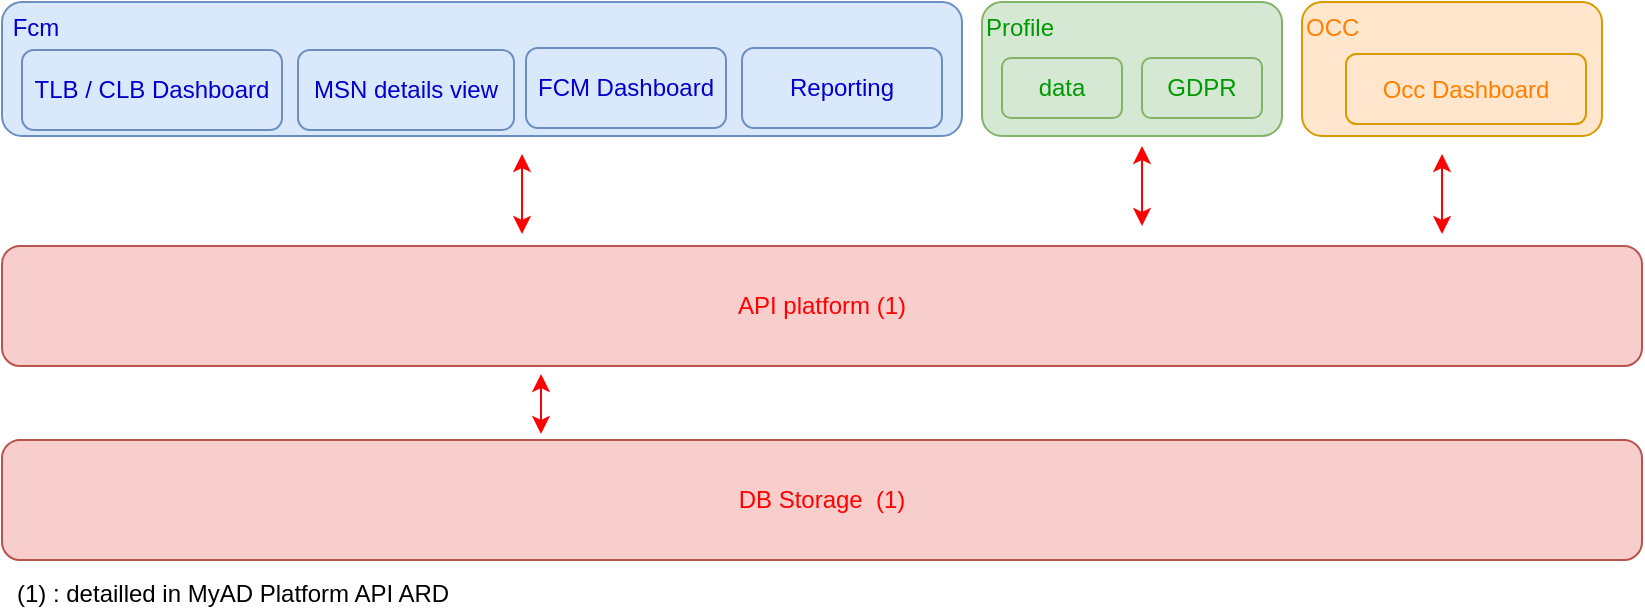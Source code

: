 <mxfile version="12.6.4" type="github">
  <diagram id="SjLeIIDS42xYTo4wjzNZ" name="Page-1">
    <mxGraphModel dx="1402" dy="737" grid="1" gridSize="10" guides="1" tooltips="1" connect="1" arrows="1" fold="1" page="1" pageScale="1" pageWidth="850" pageHeight="1100" math="0" shadow="0">
      <root>
        <mxCell id="0"/>
        <mxCell id="Ka8gP7VvI0fFcUKiOHhF-43" value="app view" style="locked=1;" parent="0" visible="0"/>
        <mxCell id="Ka8gP7VvI0fFcUKiOHhF-44" value="&lt;div style=&quot;text-align: justify&quot;&gt;&lt;span style=&quot;color: rgb(102 , 0 , 204)&quot;&gt;&amp;nbsp; &amp;nbsp; Business Layer&lt;/span&gt;&lt;/div&gt;&lt;div style=&quot;text-align: justify&quot;&gt;&lt;span style=&quot;color: rgb(102 , 0 , 204)&quot;&gt;&lt;br&gt;&lt;/span&gt;&lt;/div&gt;&lt;div style=&quot;text-align: justify&quot;&gt;&lt;span style=&quot;color: rgb(102 , 0 , 204)&quot;&gt;&lt;br&gt;&lt;/span&gt;&lt;/div&gt;&lt;div style=&quot;text-align: justify&quot;&gt;&lt;span style=&quot;color: rgb(102 , 0 , 204)&quot;&gt;&lt;br&gt;&lt;/span&gt;&lt;/div&gt;&lt;div style=&quot;text-align: justify&quot;&gt;&lt;span style=&quot;color: rgb(102 , 0 , 204)&quot;&gt;&lt;br&gt;&lt;/span&gt;&lt;/div&gt;&lt;div style=&quot;text-align: justify&quot;&gt;&lt;span style=&quot;color: rgb(102 , 0 , 204)&quot;&gt;&lt;br&gt;&lt;/span&gt;&lt;/div&gt;&lt;div style=&quot;text-align: justify&quot;&gt;&lt;span style=&quot;color: rgb(102 , 0 , 204)&quot;&gt;&lt;br&gt;&lt;/span&gt;&lt;/div&gt;&lt;div style=&quot;text-align: justify&quot;&gt;&lt;span style=&quot;color: rgb(102 , 0 , 204)&quot;&gt;&lt;br&gt;&lt;/span&gt;&lt;/div&gt;&lt;div style=&quot;text-align: justify&quot;&gt;&lt;span style=&quot;color: rgb(102 , 0 , 204)&quot;&gt;&lt;br&gt;&lt;/span&gt;&lt;/div&gt;&lt;div style=&quot;text-align: justify&quot;&gt;&lt;span style=&quot;color: rgb(102 , 0 , 204)&quot;&gt;&lt;br&gt;&lt;/span&gt;&lt;/div&gt;&lt;div style=&quot;text-align: justify&quot;&gt;&lt;br&gt;&lt;/div&gt;&lt;div style=&quot;text-align: justify&quot;&gt;&lt;span style=&quot;color: rgb(102 , 0 , 204)&quot;&gt;&lt;br&gt;&lt;/span&gt;&lt;/div&gt;" style="rounded=1;whiteSpace=wrap;html=1;fillColor=#e1d5e7;strokeColor=#9673a6;align=left;" parent="Ka8gP7VvI0fFcUKiOHhF-43" vertex="1">
          <mxGeometry x="144" y="300.25" width="580" height="189.75" as="geometry"/>
        </mxCell>
        <mxCell id="Ka8gP7VvI0fFcUKiOHhF-45" value="&lt;span style=&quot;white-space: normal&quot;&gt;UI components (using horizon components)&lt;/span&gt;" style="rounded=1;whiteSpace=wrap;html=1;fillColor=#f8cecc;strokeColor=#b85450;fontColor=#CC0000;" parent="Ka8gP7VvI0fFcUKiOHhF-43" vertex="1">
          <mxGeometry x="186.308" y="431.525" width="481.846" height="50.325" as="geometry"/>
        </mxCell>
        <mxCell id="Ka8gP7VvI0fFcUKiOHhF-46" value="controller / state management layer" style="rounded=1;whiteSpace=wrap;html=1;fillColor=#fff2cc;strokeColor=#d6b656;fontColor=#CC6600;" parent="Ka8gP7VvI0fFcUKiOHhF-43" vertex="1">
          <mxGeometry x="186.308" y="343.15" width="481.846" height="41.25" as="geometry"/>
        </mxCell>
        <mxCell id="Ka8gP7VvI0fFcUKiOHhF-50" value="Application bootstrap and routing layer" style="rounded=1;whiteSpace=wrap;html=1;fillColor=#ffe6cc;strokeColor=#d79b00;fontColor=#FF8000;" parent="Ka8gP7VvI0fFcUKiOHhF-43" vertex="1">
          <mxGeometry x="143" y="168" width="580" height="74.25" as="geometry"/>
        </mxCell>
        <mxCell id="Ka8gP7VvI0fFcUKiOHhF-55" value="" style="group" parent="Ka8gP7VvI0fFcUKiOHhF-43" vertex="1" connectable="0">
          <mxGeometry x="411.615" y="246.5" width="66.031" height="49.5" as="geometry"/>
        </mxCell>
        <mxCell id="Ka8gP7VvI0fFcUKiOHhF-53" value="" style="shape=flexArrow;endArrow=classic;html=1;strokeColor=#d79b00;fontColor=#FF8000;fillColor=#ffe6cc;" parent="Ka8gP7VvI0fFcUKiOHhF-55" edge="1">
          <mxGeometry width="50" height="50" relative="1" as="geometry">
            <mxPoint as="sourcePoint"/>
            <mxPoint y="49.5" as="targetPoint"/>
          </mxGeometry>
        </mxCell>
        <mxCell id="Ka8gP7VvI0fFcUKiOHhF-54" value="delegate" style="text;html=1;align=center;verticalAlign=middle;resizable=0;points=[];autosize=1;fontColor=#FF8000;" parent="Ka8gP7VvI0fFcUKiOHhF-55" vertex="1">
          <mxGeometry x="12.492" y="8.25" width="60" height="20" as="geometry"/>
        </mxCell>
        <mxCell id="Ka8gP7VvI0fFcUKiOHhF-57" value="Redux&lt;br&gt;Store" style="rounded=1;whiteSpace=wrap;html=1;fillColor=#d5e8d4;strokeColor=#82b366;direction=south;fontColor=#006600;" parent="Ka8gP7VvI0fFcUKiOHhF-43" vertex="1">
          <mxGeometry x="10" y="160" width="74.25" height="320" as="geometry"/>
        </mxCell>
        <mxCell id="Ka8gP7VvI0fFcUKiOHhF-58" value="" style="shape=flexArrow;endArrow=classic;startArrow=classic;html=1;strokeColor=#82b366;fontColor=#006600;fillColor=#d5e8d4;" parent="Ka8gP7VvI0fFcUKiOHhF-43" edge="1">
          <mxGeometry width="50" height="50" relative="1" as="geometry">
            <mxPoint x="85.25" y="204" as="sourcePoint"/>
            <mxPoint x="141" y="204" as="targetPoint"/>
          </mxGeometry>
        </mxCell>
        <mxCell id="Ka8gP7VvI0fFcUKiOHhF-59" value="" style="shape=flexArrow;endArrow=classic;startArrow=classic;html=1;strokeColor=#82b366;fontColor=#006600;fillColor=#d5e8d4;" parent="Ka8gP7VvI0fFcUKiOHhF-43" edge="1">
          <mxGeometry width="50" height="50" relative="1" as="geometry">
            <mxPoint x="85.25" y="384.4" as="sourcePoint"/>
            <mxPoint x="141" y="384.4" as="targetPoint"/>
          </mxGeometry>
        </mxCell>
        <mxCell id="Ka8gP7VvI0fFcUKiOHhF-60" value="store &lt;br&gt;and retieve&amp;nbsp;&lt;br&gt;data" style="text;html=1;align=center;verticalAlign=middle;resizable=0;points=[];autosize=1;fontColor=#006600;" parent="Ka8gP7VvI0fFcUKiOHhF-43" vertex="1">
          <mxGeometry x="81" y="260" width="80" height="50" as="geometry"/>
        </mxCell>
        <mxCell id="Ka8gP7VvI0fFcUKiOHhF-61" value="MyAD&lt;br&gt;Platform API&lt;br&gt;(1)" style="rounded=1;whiteSpace=wrap;html=1;direction=south;fillColor=#dae8fc;strokeColor=#6c8ebf;fontColor=#0000CC;dashed=1;" parent="Ka8gP7VvI0fFcUKiOHhF-43" vertex="1">
          <mxGeometry x="780" y="302.02" width="60" height="186.22" as="geometry"/>
        </mxCell>
        <mxCell id="Ka8gP7VvI0fFcUKiOHhF-62" value="" style="shape=flexArrow;endArrow=classic;startArrow=classic;html=1;strokeColor=#6c8ebf;fontColor=#006600;fillColor=#dae8fc;exitX=1;exitY=0.5;exitDx=0;exitDy=0;" parent="Ka8gP7VvI0fFcUKiOHhF-43" source="Ka8gP7VvI0fFcUKiOHhF-46" edge="1">
          <mxGeometry width="50" height="50" relative="1" as="geometry">
            <mxPoint x="723" y="363.28" as="sourcePoint"/>
            <mxPoint x="778.75" y="363.28" as="targetPoint"/>
          </mxGeometry>
        </mxCell>
        <mxCell id="Ka8gP7VvI0fFcUKiOHhF-63" value="api calls" style="text;html=1;align=center;verticalAlign=middle;resizable=0;points=[];autosize=1;fontColor=#0000CC;" parent="Ka8gP7VvI0fFcUKiOHhF-43" vertex="1">
          <mxGeometry x="720" y="323.15" width="60" height="20" as="geometry"/>
        </mxCell>
        <mxCell id="Ka8gP7VvI0fFcUKiOHhF-66" value="(1) : The MyAD platform API is covered in another ARD" style="text;align=right;verticalAlign=middle;resizable=0;points=[];autosize=1;fontColor=#0000CC;labelBorderColor=none;textDirection=ltr;labelPosition=left;verticalLabelPosition=middle;" parent="Ka8gP7VvI0fFcUKiOHhF-43" vertex="1">
          <mxGeometry x="452" y="510" width="328" height="20" as="geometry"/>
        </mxCell>
        <mxCell id="Ka8gP7VvI0fFcUKiOHhF-67" value="" style="shape=flexArrow;endArrow=classic;html=1;strokeColor=#6600CC;fontColor=#0000CC;" parent="Ka8gP7VvI0fFcUKiOHhF-43" edge="1">
          <mxGeometry width="50" height="50" relative="1" as="geometry">
            <mxPoint x="280" y="388" as="sourcePoint"/>
            <mxPoint x="280" y="428" as="targetPoint"/>
          </mxGeometry>
        </mxCell>
        <mxCell id="Ka8gP7VvI0fFcUKiOHhF-68" value="" style="shape=flexArrow;endArrow=classic;html=1;strokeColor=#6600CC;fontColor=#0000CC;" parent="Ka8gP7VvI0fFcUKiOHhF-43" edge="1">
          <mxGeometry width="50" height="50" relative="1" as="geometry">
            <mxPoint x="510" y="428.53" as="sourcePoint"/>
            <mxPoint x="510" y="388.53" as="targetPoint"/>
          </mxGeometry>
        </mxCell>
        <mxCell id="Ka8gP7VvI0fFcUKiOHhF-69" value="re-render on&lt;br&gt;&amp;nbsp;state changes" style="text;html=1;align=center;verticalAlign=middle;resizable=0;points=[];autosize=1;fontColor=#0000CC;" parent="Ka8gP7VvI0fFcUKiOHhF-43" vertex="1">
          <mxGeometry x="179" y="393.53" width="90" height="30" as="geometry"/>
        </mxCell>
        <mxCell id="Ka8gP7VvI0fFcUKiOHhF-71" value="notify on &lt;br&gt;UI events" style="text;html=1;align=center;verticalAlign=middle;resizable=0;points=[];autosize=1;fontColor=#0000CC;" parent="Ka8gP7VvI0fFcUKiOHhF-43" vertex="1">
          <mxGeometry x="530" y="393.53" width="70" height="30" as="geometry"/>
        </mxCell>
        <mxCell id="bXQwL9Fw8VNqXE39m1aw-1" value="Auth system :&amp;nbsp;&lt;br&gt;Onelogin via cognito" style="rounded=1;whiteSpace=wrap;html=1;fillColor=#f8cecc;strokeColor=#b85450;fontColor=#CC0000;" parent="Ka8gP7VvI0fFcUKiOHhF-43" vertex="1">
          <mxGeometry x="759" y="28" width="90" height="90" as="geometry"/>
        </mxCell>
        <mxCell id="bXQwL9Fw8VNqXE39m1aw-2" value="" style="shape=flexArrow;endArrow=classic;startArrow=classic;html=1;fontColor=#CC0000;fillColor=#f8cecc;strokeColor=#b85450;" parent="Ka8gP7VvI0fFcUKiOHhF-43" edge="1">
          <mxGeometry width="50" height="50" relative="1" as="geometry">
            <mxPoint x="721" y="163" as="sourcePoint"/>
            <mxPoint x="761" y="123" as="targetPoint"/>
          </mxGeometry>
        </mxCell>
        <mxCell id="1" value="infra view" style="locked=1;" parent="0" visible="0"/>
        <mxCell id="Ka8gP7VvI0fFcUKiOHhF-109" value="VPC" style="points=[[0,0],[0.25,0],[0.5,0],[0.75,0],[1,0],[1,0.25],[1,0.5],[1,0.75],[1,1],[0.75,1],[0.5,1],[0.25,1],[0,1],[0,0.75],[0,0.5],[0,0.25]];outlineConnect=0;gradientColor=none;html=1;whiteSpace=wrap;fontSize=12;fontStyle=0;shape=mxgraph.aws4.group;grIcon=mxgraph.aws4.group_vpc;strokeColor=#248814;fillColor=none;verticalAlign=top;align=left;spacingLeft=30;fontColor=#AAB7B8;dashed=0;" parent="1" vertex="1">
          <mxGeometry x="325" y="146.73" width="475" height="223.27" as="geometry"/>
        </mxCell>
        <mxCell id="Ka8gP7VvI0fFcUKiOHhF-107" value="AWS Cloud" style="points=[[0,0],[0.25,0],[0.5,0],[0.75,0],[1,0],[1,0.25],[1,0.5],[1,0.75],[1,1],[0.75,1],[0.5,1],[0.25,1],[0,1],[0,0.75],[0,0.5],[0,0.25]];outlineConnect=0;gradientColor=none;html=1;whiteSpace=wrap;fontSize=12;fontStyle=0;shape=mxgraph.aws4.group;grIcon=mxgraph.aws4.group_aws_cloud_alt;strokeColor=#232F3E;fillColor=none;verticalAlign=top;align=left;spacingLeft=30;fontColor=#232F3E;dashed=0;" parent="1" vertex="1">
          <mxGeometry x="280" y="10" width="540" height="480" as="geometry"/>
        </mxCell>
        <mxCell id="Ka8gP7VvI0fFcUKiOHhF-108" value="EU West 1" style="points=[[0,0],[0.25,0],[0.5,0],[0.75,0],[1,0],[1,0.25],[1,0.5],[1,0.75],[1,1],[0.75,1],[0.5,1],[0.25,1],[0,1],[0,0.75],[0,0.5],[0,0.25]];outlineConnect=0;gradientColor=none;html=1;whiteSpace=wrap;fontSize=12;fontStyle=0;shape=mxgraph.aws4.group;grIcon=mxgraph.aws4.group_region;strokeColor=#147EBA;fillColor=none;verticalAlign=top;align=left;spacingLeft=30;fontColor=#147EBA;dashed=0;" parent="1" vertex="1">
          <mxGeometry x="300" y="40" width="510" height="430" as="geometry"/>
        </mxCell>
        <mxCell id="Ka8gP7VvI0fFcUKiOHhF-110" value="" style="whiteSpace=wrap;html=1;aspect=fixed;fontColor=#000000;align=center;" parent="1" vertex="1">
          <mxGeometry x="8" y="30" width="250" height="250" as="geometry"/>
        </mxCell>
        <mxCell id="gB_tlkMbJe6bkOpFI1ri-7" value="" style="outlineConnect=0;fontColor=#232F3E;gradientColor=none;fillColor=#5A30B5;strokeColor=none;dashed=0;verticalLabelPosition=bottom;verticalAlign=top;align=center;html=1;fontSize=12;fontStyle=0;aspect=fixed;pointerEvents=1;shape=mxgraph.aws4.application_load_balancer;" parent="1" vertex="1">
          <mxGeometry x="336" y="184.13" width="58" height="58" as="geometry"/>
        </mxCell>
        <mxCell id="gB_tlkMbJe6bkOpFI1ri-8" value="" style="outlineConnect=0;fillColor=#3399FF;strokeColor=#6c8ebf;dashed=0;verticalLabelPosition=bottom;verticalAlign=top;align=center;html=1;fontSize=12;fontStyle=0;aspect=fixed;pointerEvents=1;shape=mxgraph.aws4.hosted_zone;" parent="1" vertex="1">
          <mxGeometry x="311" y="67" width="58" height="57.26" as="geometry"/>
        </mxCell>
        <mxCell id="gB_tlkMbJe6bkOpFI1ri-15" value="" style="edgeStyle=orthogonalEdgeStyle;rounded=0;orthogonalLoop=1;jettySize=auto;html=1;" parent="1" source="gB_tlkMbJe6bkOpFI1ri-7" target="gB_tlkMbJe6bkOpFI1ri-9" edge="1">
          <mxGeometry relative="1" as="geometry">
            <mxPoint x="410" y="212.63" as="sourcePoint"/>
          </mxGeometry>
        </mxCell>
        <mxCell id="gB_tlkMbJe6bkOpFI1ri-18" style="edgeStyle=orthogonalEdgeStyle;rounded=0;orthogonalLoop=1;jettySize=auto;html=1;entryX=0;entryY=0.504;entryDx=0;entryDy=0;entryPerimeter=0;startArrow=classic;startFill=1;" parent="1" source="gB_tlkMbJe6bkOpFI1ri-9" target="gB_tlkMbJe6bkOpFI1ri-6" edge="1">
          <mxGeometry relative="1" as="geometry"/>
        </mxCell>
        <mxCell id="gB_tlkMbJe6bkOpFI1ri-9" value="" style="outlineConnect=0;fontColor=#232F3E;gradientColor=none;fillColor=#D05C17;strokeColor=none;dashed=0;verticalLabelPosition=bottom;verticalAlign=top;align=center;html=1;fontSize=12;fontStyle=0;aspect=fixed;pointerEvents=1;shape=mxgraph.aws4.lambda_function;" parent="1" vertex="1">
          <mxGeometry x="440" y="183.13" width="59" height="59" as="geometry"/>
        </mxCell>
        <mxCell id="gB_tlkMbJe6bkOpFI1ri-11" value="" style="group" parent="1" vertex="1" connectable="0">
          <mxGeometry x="561" y="182.13" width="92" height="59" as="geometry"/>
        </mxCell>
        <mxCell id="gB_tlkMbJe6bkOpFI1ri-6" value="" style="outlineConnect=0;fontColor=#232F3E;gradientColor=none;fillColor=#5A30B5;strokeColor=none;dashed=0;verticalLabelPosition=bottom;verticalAlign=top;align=center;html=1;fontSize=12;fontStyle=0;aspect=fixed;pointerEvents=1;shape=mxgraph.aws4.endpoints;" parent="gB_tlkMbJe6bkOpFI1ri-11" vertex="1">
          <mxGeometry y="16.985" width="26.818" height="26.818" as="geometry"/>
        </mxCell>
        <mxCell id="gB_tlkMbJe6bkOpFI1ri-10" value="" style="outlineConnect=0;fontColor=#232F3E;gradientColor=none;fillColor=#5A30B5;strokeColor=none;dashed=0;verticalLabelPosition=bottom;verticalAlign=top;align=center;html=1;fontSize=12;fontStyle=0;aspect=fixed;pointerEvents=1;shape=mxgraph.aws4.endpoint;" parent="gB_tlkMbJe6bkOpFI1ri-11" vertex="1">
          <mxGeometry x="30.041" width="59" height="59" as="geometry"/>
        </mxCell>
        <mxCell id="gB_tlkMbJe6bkOpFI1ri-12" value="" style="outlineConnect=0;fontColor=#232F3E;gradientColor=none;fillColor=#277116;strokeColor=none;dashed=0;verticalLabelPosition=bottom;verticalAlign=top;align=center;html=1;fontSize=12;fontStyle=0;aspect=fixed;pointerEvents=1;shape=mxgraph.aws4.bucket_with_objects;" parent="1" vertex="1">
          <mxGeometry x="721" y="183.13" width="55" height="57.2" as="geometry"/>
        </mxCell>
        <mxCell id="gB_tlkMbJe6bkOpFI1ri-19" value="" style="edgeStyle=orthogonalEdgeStyle;rounded=0;orthogonalLoop=1;jettySize=auto;html=1;startArrow=classic;startFill=1;" parent="1" source="gB_tlkMbJe6bkOpFI1ri-10" target="gB_tlkMbJe6bkOpFI1ri-12" edge="1">
          <mxGeometry relative="1" as="geometry"/>
        </mxCell>
        <mxCell id="gB_tlkMbJe6bkOpFI1ri-20" value="Route 53 &lt;br&gt;hosted zone" style="text;html=1;align=center;verticalAlign=middle;resizable=0;points=[];autosize=1;fontColor=#3399FF;" parent="1" vertex="1">
          <mxGeometry x="369" y="80" width="80" height="30" as="geometry"/>
        </mxCell>
        <mxCell id="gB_tlkMbJe6bkOpFI1ri-21" value="ALB" style="text;html=1;align=center;verticalAlign=middle;resizable=0;points=[];autosize=1;" parent="1" vertex="1">
          <mxGeometry x="343" y="242.63" width="40" height="20" as="geometry"/>
        </mxCell>
        <mxCell id="gB_tlkMbJe6bkOpFI1ri-22" value="Lambda &lt;br&gt;as proxy" style="text;html=1;align=center;verticalAlign=middle;resizable=0;points=[];autosize=1;" parent="1" vertex="1">
          <mxGeometry x="441" y="244.63" width="60" height="30" as="geometry"/>
        </mxCell>
        <mxCell id="gB_tlkMbJe6bkOpFI1ri-23" value="API gateway&lt;br&gt;with vpc endpoint&amp;nbsp;" style="text;html=1;align=center;verticalAlign=middle;resizable=0;points=[];autosize=1;" parent="1" vertex="1">
          <mxGeometry x="570" y="243.63" width="110" height="30" as="geometry"/>
        </mxCell>
        <mxCell id="gB_tlkMbJe6bkOpFI1ri-24" value="S3 &lt;br&gt;bucket" style="text;html=1;align=center;verticalAlign=middle;resizable=0;points=[];autosize=1;" parent="1" vertex="1">
          <mxGeometry x="724.5" y="242.63" width="50" height="30" as="geometry"/>
        </mxCell>
        <mxCell id="Ka8gP7VvI0fFcUKiOHhF-102" value="https" style="text;html=1;align=center;verticalAlign=middle;resizable=0;points=[];autosize=1;fontColor=#000000;" parent="1" vertex="1">
          <mxGeometry x="506" y="210.63" width="40" height="20" as="geometry"/>
        </mxCell>
        <mxCell id="Ka8gP7VvI0fFcUKiOHhF-103" value="https" style="text;html=1;align=center;verticalAlign=middle;resizable=0;points=[];autosize=1;fontColor=#000000;" parent="1" vertex="1">
          <mxGeometry x="660" y="211.63" width="40" height="20" as="geometry"/>
        </mxCell>
        <mxCell id="Ka8gP7VvI0fFcUKiOHhF-112" style="edgeStyle=orthogonalEdgeStyle;rounded=0;orthogonalLoop=1;jettySize=auto;html=1;strokeColor=#3399FF;fontColor=#000000;" parent="1" source="Ka8gP7VvI0fFcUKiOHhF-104" target="gB_tlkMbJe6bkOpFI1ri-8" edge="1">
          <mxGeometry relative="1" as="geometry"/>
        </mxCell>
        <mxCell id="Ka8gP7VvI0fFcUKiOHhF-104" value="" style="verticalLabelPosition=bottom;html=1;fillColor=#28A8E0;verticalAlign=top;points=[[0.145,0.145,0],[0.856,0.145,0],[0.855,0.855,0],[0.145,0.855,0],[0.5,0,0], [1,0.5,0], [0.5,1,0],[0,0.5,0]];pointerEvents=1;align=center;shape=mxgraph.cisco_safe.capability.dns;fontColor=#000000;" parent="1" vertex="1">
          <mxGeometry x="120" y="70.63" width="50" height="50" as="geometry"/>
        </mxCell>
        <mxCell id="Ka8gP7VvI0fFcUKiOHhF-111" value="target" style="text;html=1;align=center;verticalAlign=middle;resizable=0;points=[];autosize=1;fontColor=#000000;" parent="1" vertex="1">
          <mxGeometry x="390" y="211.63" width="50" height="20" as="geometry"/>
        </mxCell>
        <mxCell id="Ka8gP7VvI0fFcUKiOHhF-113" value="dns resolution" style="text;html=1;align=center;verticalAlign=middle;resizable=0;points=[];autosize=1;fontColor=#3399FF;" parent="1" vertex="1">
          <mxGeometry x="170" y="70.63" width="90" height="20" as="geometry"/>
        </mxCell>
        <mxCell id="Ka8gP7VvI0fFcUKiOHhF-117" value="" style="pointerEvents=1;shadow=0;dashed=0;html=1;strokeColor=none;fillColor=#434445;aspect=fixed;labelPosition=center;verticalLabelPosition=bottom;verticalAlign=top;align=center;outlineConnect=0;shape=mxgraph.vvd.web_browser;fontColor=#3399FF;" parent="1" vertex="1">
          <mxGeometry x="106" y="177.13" width="92.77" height="65.87" as="geometry"/>
        </mxCell>
        <mxCell id="Ka8gP7VvI0fFcUKiOHhF-118" style="edgeStyle=orthogonalEdgeStyle;rounded=0;orthogonalLoop=1;jettySize=auto;html=1;strokeColor=#3399FF;fontColor=#000000;entryX=0.64;entryY=0.987;entryDx=0;entryDy=0;entryPerimeter=0;" parent="1" source="Ka8gP7VvI0fFcUKiOHhF-117" target="Ka8gP7VvI0fFcUKiOHhF-104" edge="1">
          <mxGeometry relative="1" as="geometry">
            <mxPoint x="180" y="106" as="sourcePoint"/>
            <mxPoint x="321.086" y="106" as="targetPoint"/>
          </mxGeometry>
        </mxCell>
        <mxCell id="Ka8gP7VvI0fFcUKiOHhF-119" value="dns resolution" style="text;html=1;align=center;verticalAlign=middle;resizable=0;points=[];autosize=1;fontColor=#3399FF;" parent="1" vertex="1">
          <mxGeometry x="60" y="145" width="90" height="20" as="geometry"/>
        </mxCell>
        <mxCell id="Ka8gP7VvI0fFcUKiOHhF-120" value="" style="endArrow=classic;html=1;strokeColor=#000000;fontColor=#3399FF;entryX=0.032;entryY=0.283;entryDx=0;entryDy=0;entryPerimeter=0;startArrow=classic;startFill=1;" parent="1" source="Ka8gP7VvI0fFcUKiOHhF-117" target="Ka8gP7VvI0fFcUKiOHhF-109" edge="1">
          <mxGeometry width="50" height="50" relative="1" as="geometry">
            <mxPoint x="10" y="560" as="sourcePoint"/>
            <mxPoint x="60" y="510" as="targetPoint"/>
          </mxGeometry>
        </mxCell>
        <mxCell id="Ka8gP7VvI0fFcUKiOHhF-121" value="https" style="text;html=1;align=center;verticalAlign=middle;resizable=0;points=[];autosize=1;fontColor=#000000;" parent="1" vertex="1">
          <mxGeometry x="205" y="211.63" width="40" height="20" as="geometry"/>
        </mxCell>
        <mxCell id="Ka8gP7VvI0fFcUKiOHhF-122" value="Airbus LAN" style="text;html=1;align=center;verticalAlign=middle;resizable=0;points=[];autosize=1;fontColor=#000000;" parent="1" vertex="1">
          <mxGeometry x="8" y="30" width="80" height="20" as="geometry"/>
        </mxCell>
        <mxCell id="Ka8gP7VvI0fFcUKiOHhF-123" value="user browser" style="text;html=1;align=center;verticalAlign=middle;resizable=0;points=[];autosize=1;fontColor=#000000;" parent="1" vertex="1">
          <mxGeometry x="112.39" y="243" width="80" height="20" as="geometry"/>
        </mxCell>
        <mxCell id="gB_tlkMbJe6bkOpFI1ri-27" value="functional system diagram" style="" parent="0"/>
        <mxCell id="lj5Vsi1nTVtL1hlr0WQ2-26" value="API platform (1)" style="rounded=1;whiteSpace=wrap;html=1;fillColor=#f8cecc;strokeColor=#b85450;fontColor=#FF0000;" parent="gB_tlkMbJe6bkOpFI1ri-27" vertex="1">
          <mxGeometry x="10" y="236" width="820" height="60" as="geometry"/>
        </mxCell>
        <mxCell id="lj5Vsi1nTVtL1hlr0WQ2-27" value="DB Storage&amp;nbsp; (1)" style="rounded=1;whiteSpace=wrap;html=1;fillColor=#f8cecc;strokeColor=#b85450;fontColor=#FF0000;" parent="gB_tlkMbJe6bkOpFI1ri-27" vertex="1">
          <mxGeometry x="10" y="333" width="820" height="60" as="geometry"/>
        </mxCell>
        <mxCell id="lj5Vsi1nTVtL1hlr0WQ2-28" value="" style="endArrow=classic;startArrow=classic;html=1;fontColor=#FFFFFF;strokeColor=#FF0000;" parent="gB_tlkMbJe6bkOpFI1ri-27" edge="1">
          <mxGeometry width="50" height="50" relative="1" as="geometry">
            <mxPoint x="279.5" y="330" as="sourcePoint"/>
            <mxPoint x="279.5" y="300" as="targetPoint"/>
          </mxGeometry>
        </mxCell>
        <mxCell id="lj5Vsi1nTVtL1hlr0WQ2-35" value="&lt;font color=&quot;#000000&quot;&gt;(1) : detailled in MyAD Platform API ARD&lt;/font&gt;" style="text;html=1;align=center;verticalAlign=middle;resizable=0;points=[];autosize=1;fontColor=#FFFFFF;" parent="gB_tlkMbJe6bkOpFI1ri-27" vertex="1">
          <mxGeometry x="10" y="400" width="230" height="20" as="geometry"/>
        </mxCell>
        <mxCell id="Ka8gP7VvI0fFcUKiOHhF-72" value="" style="endArrow=classic;startArrow=classic;html=1;fontColor=#FFFFFF;strokeColor=#FF0000;" parent="gB_tlkMbJe6bkOpFI1ri-27" edge="1">
          <mxGeometry width="50" height="50" relative="1" as="geometry">
            <mxPoint x="270" y="230" as="sourcePoint"/>
            <mxPoint x="270" y="190" as="targetPoint"/>
          </mxGeometry>
        </mxCell>
        <mxCell id="Ka8gP7VvI0fFcUKiOHhF-75" value="" style="endArrow=classic;startArrow=classic;html=1;fontColor=#FFFFFF;strokeColor=#FF0000;" parent="gB_tlkMbJe6bkOpFI1ri-27" edge="1">
          <mxGeometry width="50" height="50" relative="1" as="geometry">
            <mxPoint x="730" y="230" as="sourcePoint"/>
            <mxPoint x="730" y="190" as="targetPoint"/>
          </mxGeometry>
        </mxCell>
        <mxCell id="Ka8gP7VvI0fFcUKiOHhF-79" value="" style="endArrow=classic;startArrow=classic;html=1;fontColor=#FFFFFF;strokeColor=#FF0000;" parent="gB_tlkMbJe6bkOpFI1ri-27" edge="1">
          <mxGeometry width="50" height="50" relative="1" as="geometry">
            <mxPoint x="580" y="226" as="sourcePoint"/>
            <mxPoint x="580" y="186" as="targetPoint"/>
          </mxGeometry>
        </mxCell>
        <mxCell id="Ka8gP7VvI0fFcUKiOHhF-83" value="" style="group" parent="gB_tlkMbJe6bkOpFI1ri-27" vertex="1" connectable="0">
          <mxGeometry x="660" y="114" width="150" height="67" as="geometry"/>
        </mxCell>
        <mxCell id="Ka8gP7VvI0fFcUKiOHhF-80" value="OCC&lt;br&gt;&lt;br&gt;&lt;br&gt;&lt;br&gt;" style="rounded=1;whiteSpace=wrap;html=1;align=left;fillColor=#ffe6cc;strokeColor=#d79b00;fontColor=#FF8000;" parent="Ka8gP7VvI0fFcUKiOHhF-83" vertex="1">
          <mxGeometry width="150" height="67" as="geometry"/>
        </mxCell>
        <mxCell id="Ka8gP7VvI0fFcUKiOHhF-76" value="Occ Dashboard" style="rounded=1;whiteSpace=wrap;html=1;align=center;fillColor=#ffe6cc;strokeColor=#d79b00;fontColor=#FF8000;" parent="Ka8gP7VvI0fFcUKiOHhF-83" vertex="1">
          <mxGeometry x="22" y="26" width="120" height="35" as="geometry"/>
        </mxCell>
        <mxCell id="Ka8gP7VvI0fFcUKiOHhF-84" value="" style="group" parent="gB_tlkMbJe6bkOpFI1ri-27" vertex="1" connectable="0">
          <mxGeometry x="500" y="114" width="150" height="67" as="geometry"/>
        </mxCell>
        <mxCell id="Ka8gP7VvI0fFcUKiOHhF-74" value="Profile&lt;br&gt;&lt;br&gt;&lt;br&gt;&lt;br&gt;" style="rounded=1;whiteSpace=wrap;html=1;align=left;fillColor=#d5e8d4;strokeColor=#82b366;fontColor=#009900;" parent="Ka8gP7VvI0fFcUKiOHhF-84" vertex="1">
          <mxGeometry width="150" height="67" as="geometry"/>
        </mxCell>
        <mxCell id="Ka8gP7VvI0fFcUKiOHhF-77" value="data" style="rounded=1;whiteSpace=wrap;html=1;align=center;fillColor=#d5e8d4;strokeColor=#82b366;fontColor=#009900;" parent="Ka8gP7VvI0fFcUKiOHhF-84" vertex="1">
          <mxGeometry x="10" y="28" width="60" height="30" as="geometry"/>
        </mxCell>
        <mxCell id="Ka8gP7VvI0fFcUKiOHhF-78" value="GDPR" style="rounded=1;whiteSpace=wrap;html=1;align=center;fillColor=#d5e8d4;strokeColor=#82b366;fontColor=#009900;" parent="Ka8gP7VvI0fFcUKiOHhF-84" vertex="1">
          <mxGeometry x="80" y="28" width="60" height="30" as="geometry"/>
        </mxCell>
        <mxCell id="Ka8gP7VvI0fFcUKiOHhF-85" value="" style="group" parent="gB_tlkMbJe6bkOpFI1ri-27" vertex="1" connectable="0">
          <mxGeometry x="10" y="114" width="480" height="67" as="geometry"/>
        </mxCell>
        <mxCell id="lj5Vsi1nTVtL1hlr0WQ2-30" value="&lt;font&gt;&amp;nbsp;Fcm&lt;br&gt;&lt;br&gt;&lt;br&gt;&lt;br&gt;&lt;/font&gt;" style="rounded=1;whiteSpace=wrap;html=1;fillColor=#dae8fc;strokeColor=#6c8ebf;align=left;fontColor=#0000CC;" parent="Ka8gP7VvI0fFcUKiOHhF-85" vertex="1">
          <mxGeometry width="480" height="67" as="geometry"/>
        </mxCell>
        <mxCell id="lj5Vsi1nTVtL1hlr0WQ2-25" value="MSN details view" style="rounded=1;whiteSpace=wrap;html=1;fillColor=#dae8fc;strokeColor=#6c8ebf;fontColor=#0000CC;" parent="Ka8gP7VvI0fFcUKiOHhF-85" vertex="1">
          <mxGeometry x="148" y="24" width="108" height="40" as="geometry"/>
        </mxCell>
        <mxCell id="lj5Vsi1nTVtL1hlr0WQ2-31" value="TLB / CLB Dashboard" style="rounded=1;whiteSpace=wrap;html=1;fillColor=#dae8fc;strokeColor=#6c8ebf;fontColor=#0000CC;" parent="Ka8gP7VvI0fFcUKiOHhF-85" vertex="1">
          <mxGeometry x="10" y="24" width="130" height="40" as="geometry"/>
        </mxCell>
        <mxCell id="lj5Vsi1nTVtL1hlr0WQ2-32" value="FCM Dashboard" style="rounded=1;whiteSpace=wrap;html=1;fillColor=#dae8fc;strokeColor=#6c8ebf;fontColor=#0000CC;" parent="Ka8gP7VvI0fFcUKiOHhF-85" vertex="1">
          <mxGeometry x="262" y="23" width="100" height="40" as="geometry"/>
        </mxCell>
        <mxCell id="lj5Vsi1nTVtL1hlr0WQ2-37" value="Reporting" style="rounded=1;whiteSpace=wrap;html=1;fillColor=#dae8fc;strokeColor=#6c8ebf;fontColor=#0000CC;" parent="Ka8gP7VvI0fFcUKiOHhF-85" vertex="1">
          <mxGeometry x="370" y="23" width="100" height="40" as="geometry"/>
        </mxCell>
        <mxCell id="lj5Vsi1nTVtL1hlr0WQ2-1" value="contextual view" style="locked=1;" parent="0" visible="0"/>
        <mxCell id="lj5Vsi1nTVtL1hlr0WQ2-4" value="" style="outlineConnect=0;fontColor=#232F3E;gradientColor=#F54749;gradientDirection=north;fillColor=#C7131F;strokeColor=#ffffff;dashed=0;verticalLabelPosition=bottom;verticalAlign=top;align=center;html=1;fontSize=12;fontStyle=0;aspect=fixed;shape=mxgraph.aws4.resourceIcon;resIcon=mxgraph.aws4.api_gateway;" parent="lj5Vsi1nTVtL1hlr0WQ2-1" vertex="1">
          <mxGeometry x="260" y="188" width="134" height="134" as="geometry"/>
        </mxCell>
        <mxCell id="lj5Vsi1nTVtL1hlr0WQ2-5" value="MyAD platform&lt;br&gt;&amp;nbsp;API" style="text;html=1;align=center;verticalAlign=middle;resizable=0;points=[];autosize=1;fontColor=#FFFFFF;fontStyle=1" parent="lj5Vsi1nTVtL1hlr0WQ2-1" vertex="1">
          <mxGeometry x="277" y="189" width="100" height="30" as="geometry"/>
        </mxCell>
        <mxCell id="lj5Vsi1nTVtL1hlr0WQ2-7" value="" style="outlineConnect=0;fontColor=#232F3E;gradientColor=#4D72F3;gradientDirection=north;fillColor=#3334B9;strokeColor=#ffffff;dashed=0;verticalLabelPosition=bottom;verticalAlign=top;align=center;html=1;fontSize=12;fontStyle=0;aspect=fixed;shape=mxgraph.aws4.resourceIcon;resIcon=mxgraph.aws4.database;" parent="lj5Vsi1nTVtL1hlr0WQ2-1" vertex="1">
          <mxGeometry x="472" y="189.5" width="132.5" height="132.5" as="geometry"/>
        </mxCell>
        <mxCell id="lj5Vsi1nTVtL1hlr0WQ2-8" value="MyAD DB" style="text;html=1;align=center;verticalAlign=middle;resizable=0;points=[];autosize=1;fontColor=#FFFFFF;" parent="lj5Vsi1nTVtL1hlr0WQ2-1" vertex="1">
          <mxGeometry x="503.25" y="260" width="70" height="20" as="geometry"/>
        </mxCell>
        <mxCell id="lj5Vsi1nTVtL1hlr0WQ2-9" value="" style="endArrow=classic;startArrow=classic;html=1;fontColor=#FFFFFF;" parent="lj5Vsi1nTVtL1hlr0WQ2-1" edge="1">
          <mxGeometry width="50" height="50" relative="1" as="geometry">
            <mxPoint x="170" y="249.5" as="sourcePoint"/>
            <mxPoint x="250" y="249.5" as="targetPoint"/>
          </mxGeometry>
        </mxCell>
        <mxCell id="lj5Vsi1nTVtL1hlr0WQ2-10" value="" style="endArrow=classic;startArrow=classic;html=1;fontColor=#FFFFFF;" parent="lj5Vsi1nTVtL1hlr0WQ2-1" edge="1">
          <mxGeometry width="50" height="50" relative="1" as="geometry">
            <mxPoint x="399" y="249.5" as="sourcePoint"/>
            <mxPoint x="469" y="249.5" as="targetPoint"/>
            <Array as="points">
              <mxPoint x="469" y="249.5"/>
            </Array>
          </mxGeometry>
        </mxCell>
        <mxCell id="lj5Vsi1nTVtL1hlr0WQ2-15" value="&lt;font color=&quot;#000000&quot;&gt;MyAD DB contains &lt;br&gt;data from cVault / Jaguar&lt;br&gt;&lt;/font&gt;" style="text;html=1;align=center;verticalAlign=middle;resizable=0;points=[];autosize=1;fontColor=#FFFFFF;" parent="lj5Vsi1nTVtL1hlr0WQ2-1" vertex="1">
          <mxGeometry x="612" y="235" width="150" height="30" as="geometry"/>
        </mxCell>
        <mxCell id="lj5Vsi1nTVtL1hlr0WQ2-17" value="" style="group" parent="lj5Vsi1nTVtL1hlr0WQ2-1" vertex="1" connectable="0">
          <mxGeometry x="10" y="210" width="40" height="90" as="geometry"/>
        </mxCell>
        <mxCell id="lj5Vsi1nTVtL1hlr0WQ2-2" value="" style="verticalLabelPosition=bottom;html=1;fillColor=#2B2FAB;verticalAlign=top;align=center;pointerEvents=1;shape=mxgraph.cisco_safe.design.actor_2;strokeColor=#6c8ebf;" parent="lj5Vsi1nTVtL1hlr0WQ2-17" vertex="1">
          <mxGeometry x="5" width="30" height="70" as="geometry"/>
        </mxCell>
        <mxCell id="lj5Vsi1nTVtL1hlr0WQ2-16" value="&lt;font color=&quot;#000000&quot;&gt;FCM&lt;/font&gt;" style="text;html=1;align=center;verticalAlign=middle;resizable=0;points=[];autosize=1;fontColor=#FFFFFF;" parent="lj5Vsi1nTVtL1hlr0WQ2-17" vertex="1">
          <mxGeometry y="70" width="40" height="20" as="geometry"/>
        </mxCell>
        <mxCell id="lj5Vsi1nTVtL1hlr0WQ2-23" value="" style="group" parent="lj5Vsi1nTVtL1hlr0WQ2-1" vertex="1" connectable="0">
          <mxGeometry x="70" y="211.13" width="100" height="94.25" as="geometry"/>
        </mxCell>
        <mxCell id="lj5Vsi1nTVtL1hlr0WQ2-21" value="" style="group" parent="lj5Vsi1nTVtL1hlr0WQ2-23" vertex="1" connectable="0">
          <mxGeometry x="17.68" width="64.63" height="69.25" as="geometry"/>
        </mxCell>
        <mxCell id="lj5Vsi1nTVtL1hlr0WQ2-3" value="" style="shape=image;html=1;verticalAlign=top;verticalLabelPosition=bottom;labelBackgroundColor=#ffffff;imageAspect=0;aspect=fixed;image=https://cdn2.iconfinder.com/data/icons/line-hero-essentials/32/Essentials_screen_computer-128.png;fillColor=#2B2FAB;gradientColor=#ffffff;" parent="lj5Vsi1nTVtL1hlr0WQ2-21" vertex="1">
          <mxGeometry width="64.63" height="64.63" as="geometry"/>
        </mxCell>
        <mxCell id="lj5Vsi1nTVtL1hlr0WQ2-20" value="" style="shape=image;verticalLabelPosition=bottom;labelBackgroundColor=#ffffff;verticalAlign=top;aspect=fixed;imageAspect=0;image=https://upload.wikimedia.org/wikipedia/commons/thumb/a/a7/React-icon.svg/512px-React-icon.svg.png;" parent="lj5Vsi1nTVtL1hlr0WQ2-21" vertex="1">
          <mxGeometry x="10.166" y="7.013" width="45.126" height="31.906" as="geometry"/>
        </mxCell>
        <mxCell id="lj5Vsi1nTVtL1hlr0WQ2-22" value="" style="group" parent="lj5Vsi1nTVtL1hlr0WQ2-23" vertex="1" connectable="0">
          <mxGeometry y="69.25" width="100" height="25" as="geometry"/>
        </mxCell>
        <mxCell id="lj5Vsi1nTVtL1hlr0WQ2-19" value="&lt;font color=&quot;#000000&quot;&gt;FCM / OCC &lt;br&gt;React app&lt;/font&gt;" style="text;html=1;align=center;verticalAlign=middle;resizable=0;points=[];autosize=1;fontColor=#FFFFFF;" parent="lj5Vsi1nTVtL1hlr0WQ2-22" vertex="1">
          <mxGeometry x="10" y="-5" width="80" height="30" as="geometry"/>
        </mxCell>
        <mxCell id="Ka8gP7VvI0fFcUKiOHhF-1" value="components view bkg" style="locked=1;" parent="0" visible="0"/>
        <mxCell id="Ka8gP7VvI0fFcUKiOHhF-3" value="" style="strokeWidth=1;shadow=0;dashed=0;align=center;html=1;shape=mxgraph.mockup.containers.browserWindow;rSize=0;strokeColor=#666666;strokeColor2=#008cff;strokeColor3=#c4c4c4;mainText=,;recursiveResize=0;" parent="Ka8gP7VvI0fFcUKiOHhF-1" vertex="1">
          <mxGeometry x="45" y="20" width="775" height="730" as="geometry"/>
        </mxCell>
        <mxCell id="Ka8gP7VvI0fFcUKiOHhF-4" value="FCM App" style="strokeWidth=1;shadow=0;dashed=0;align=center;html=1;shape=mxgraph.mockup.containers.anchor;fontSize=17;fontColor=#666666;align=left;" parent="Ka8gP7VvI0fFcUKiOHhF-3" vertex="1">
          <mxGeometry x="60" y="12" width="110" height="26" as="geometry"/>
        </mxCell>
        <mxCell id="Ka8gP7VvI0fFcUKiOHhF-5" value="https://cockpit.myad.airbus.com/fcm" style="strokeWidth=1;shadow=0;dashed=0;align=center;html=1;shape=mxgraph.mockup.containers.anchor;rSize=0;fontSize=17;fontColor=#666666;align=left;" parent="Ka8gP7VvI0fFcUKiOHhF-3" vertex="1">
          <mxGeometry x="130" y="60" width="250" height="26" as="geometry"/>
        </mxCell>
        <mxCell id="Ka8gP7VvI0fFcUKiOHhF-13" value="" style="rounded=1;whiteSpace=wrap;html=1;fillColor=#dae8fc;strokeColor=#6c8ebf;" parent="Ka8gP7VvI0fFcUKiOHhF-3" vertex="1">
          <mxGeometry x="7.5" y="222" width="750" height="480" as="geometry"/>
        </mxCell>
        <mxCell id="Ka8gP7VvI0fFcUKiOHhF-94" value="OCC App main component" style="rounded=1;whiteSpace=wrap;html=1;fillColor=#ffe6cc;strokeColor=#d79b00;fontColor=#CC6600;" parent="Ka8gP7VvI0fFcUKiOHhF-3" vertex="1">
          <mxGeometry x="595" y="311" width="115" height="30" as="geometry"/>
        </mxCell>
        <mxCell id="Ka8gP7VvI0fFcUKiOHhF-93" value="Profile App main component" style="rounded=1;whiteSpace=wrap;html=1;fillColor=#ffe6cc;strokeColor=#d79b00;fontColor=#CC6600;" parent="Ka8gP7VvI0fFcUKiOHhF-3" vertex="1">
          <mxGeometry x="435" y="310" width="115" height="30" as="geometry"/>
        </mxCell>
        <mxCell id="Ka8gP7VvI0fFcUKiOHhF-7" value="components view front" style="locked=1;" parent="0" visible="0"/>
        <mxCell id="Ka8gP7VvI0fFcUKiOHhF-35" value="" style="rounded=1;whiteSpace=wrap;html=1;fillColor=#ffe6cc;strokeColor=#d79b00;fontColor=#CC6600;" parent="Ka8gP7VvI0fFcUKiOHhF-7" vertex="1">
          <mxGeometry x="80" y="390" width="710" height="90" as="geometry"/>
        </mxCell>
        <mxCell id="Ka8gP7VvI0fFcUKiOHhF-12" style="edgeStyle=orthogonalEdgeStyle;rounded=0;orthogonalLoop=1;jettySize=auto;html=1;exitX=1;exitY=0.5;exitDx=0;exitDy=0;entryX=0;entryY=0.5;entryDx=0;entryDy=0;fontColor=#CC6600;strokeColor=#FF8000;" parent="Ka8gP7VvI0fFcUKiOHhF-7" source="Ka8gP7VvI0fFcUKiOHhF-8" target="Ka8gP7VvI0fFcUKiOHhF-11" edge="1">
          <mxGeometry relative="1" as="geometry"/>
        </mxCell>
        <mxCell id="Ka8gP7VvI0fFcUKiOHhF-8" value="App main entry point" style="rounded=1;whiteSpace=wrap;html=1;fillColor=#d5e8d4;strokeColor=#82b366;fontColor=#009900;" parent="Ka8gP7VvI0fFcUKiOHhF-7" vertex="1">
          <mxGeometry x="80" y="260" width="115" height="30" as="geometry"/>
        </mxCell>
        <mxCell id="Ka8gP7VvI0fFcUKiOHhF-92" style="edgeStyle=orthogonalEdgeStyle;rounded=0;orthogonalLoop=1;jettySize=auto;html=1;entryX=0.5;entryY=0;entryDx=0;entryDy=0;strokeColor=#FF8000;fontColor=#FF8000;" parent="Ka8gP7VvI0fFcUKiOHhF-7" source="Ka8gP7VvI0fFcUKiOHhF-11" target="Ka8gP7VvI0fFcUKiOHhF-14" edge="1">
          <mxGeometry relative="1" as="geometry">
            <Array as="points">
              <mxPoint x="408" y="310"/>
              <mxPoint x="293" y="310"/>
            </Array>
          </mxGeometry>
        </mxCell>
        <mxCell id="Ka8gP7VvI0fFcUKiOHhF-95" style="edgeStyle=orthogonalEdgeStyle;rounded=0;orthogonalLoop=1;jettySize=auto;html=1;strokeColor=#FF8000;fontColor=#FF8000;" parent="Ka8gP7VvI0fFcUKiOHhF-7" source="Ka8gP7VvI0fFcUKiOHhF-11" target="Ka8gP7VvI0fFcUKiOHhF-93" edge="1">
          <mxGeometry relative="1" as="geometry"/>
        </mxCell>
        <mxCell id="Ka8gP7VvI0fFcUKiOHhF-96" style="edgeStyle=orthogonalEdgeStyle;rounded=0;orthogonalLoop=1;jettySize=auto;html=1;entryX=0.5;entryY=0;entryDx=0;entryDy=0;strokeColor=#FF8000;fontColor=#FF8000;" parent="Ka8gP7VvI0fFcUKiOHhF-7" source="Ka8gP7VvI0fFcUKiOHhF-11" target="Ka8gP7VvI0fFcUKiOHhF-94" edge="1">
          <mxGeometry relative="1" as="geometry">
            <Array as="points">
              <mxPoint x="408" y="310"/>
              <mxPoint x="698" y="310"/>
            </Array>
          </mxGeometry>
        </mxCell>
        <mxCell id="Ka8gP7VvI0fFcUKiOHhF-11" value="Router" style="rounded=1;whiteSpace=wrap;html=1;fillColor=#d5e8d4;strokeColor=#82b366;fontColor=#009900;" parent="Ka8gP7VvI0fFcUKiOHhF-7" vertex="1">
          <mxGeometry x="300" y="260" width="215" height="30" as="geometry"/>
        </mxCell>
        <mxCell id="Ka8gP7VvI0fFcUKiOHhF-20" style="edgeStyle=orthogonalEdgeStyle;rounded=0;orthogonalLoop=1;jettySize=auto;html=1;strokeColor=#FF8000;fontColor=#009900;exitX=0.5;exitY=1;exitDx=0;exitDy=0;" parent="Ka8gP7VvI0fFcUKiOHhF-7" source="Ka8gP7VvI0fFcUKiOHhF-14" target="Ka8gP7VvI0fFcUKiOHhF-17" edge="1">
          <mxGeometry relative="1" as="geometry"/>
        </mxCell>
        <mxCell id="Ka8gP7VvI0fFcUKiOHhF-21" style="edgeStyle=orthogonalEdgeStyle;rounded=0;orthogonalLoop=1;jettySize=auto;html=1;strokeColor=#FF8000;fontColor=#009900;" parent="Ka8gP7VvI0fFcUKiOHhF-7" source="Ka8gP7VvI0fFcUKiOHhF-14" target="Ka8gP7VvI0fFcUKiOHhF-18" edge="1">
          <mxGeometry relative="1" as="geometry"/>
        </mxCell>
        <mxCell id="Ka8gP7VvI0fFcUKiOHhF-23" style="edgeStyle=orthogonalEdgeStyle;rounded=0;orthogonalLoop=1;jettySize=auto;html=1;strokeColor=#FF8000;fontColor=#009900;exitX=0.5;exitY=1;exitDx=0;exitDy=0;" parent="Ka8gP7VvI0fFcUKiOHhF-7" source="Ka8gP7VvI0fFcUKiOHhF-14" target="Ka8gP7VvI0fFcUKiOHhF-19" edge="1">
          <mxGeometry relative="1" as="geometry"/>
        </mxCell>
        <mxCell id="Ka8gP7VvI0fFcUKiOHhF-27" style="edgeStyle=orthogonalEdgeStyle;rounded=0;orthogonalLoop=1;jettySize=auto;html=1;strokeColor=#FF8000;fontColor=#009900;" parent="Ka8gP7VvI0fFcUKiOHhF-7" source="Ka8gP7VvI0fFcUKiOHhF-14" target="Ka8gP7VvI0fFcUKiOHhF-26" edge="1">
          <mxGeometry relative="1" as="geometry"/>
        </mxCell>
        <mxCell id="Ka8gP7VvI0fFcUKiOHhF-14" value="FCM App main component" style="rounded=1;whiteSpace=wrap;html=1;fillColor=#ffe6cc;strokeColor=#d79b00;fontColor=#CC6600;" parent="Ka8gP7VvI0fFcUKiOHhF-7" vertex="1">
          <mxGeometry x="235" y="330" width="115" height="30" as="geometry"/>
        </mxCell>
        <mxCell id="Ka8gP7VvI0fFcUKiOHhF-17" value="FCM Dashboard&lt;br&gt;&amp;nbsp;Root Component" style="rounded=1;whiteSpace=wrap;html=1;fillColor=#ffe6cc;strokeColor=#d79b00;fontColor=#CC6600;" parent="Ka8gP7VvI0fFcUKiOHhF-7" vertex="1">
          <mxGeometry x="92.5" y="410" width="90" height="60" as="geometry"/>
        </mxCell>
        <mxCell id="Ka8gP7VvI0fFcUKiOHhF-18" value="MSN Detail Root Component" style="rounded=1;whiteSpace=wrap;html=1;fillColor=#ffe6cc;strokeColor=#d79b00;fontColor=#CC6600;" parent="Ka8gP7VvI0fFcUKiOHhF-7" vertex="1">
          <mxGeometry x="195" y="410" width="85" height="60" as="geometry"/>
        </mxCell>
        <mxCell id="Ka8gP7VvI0fFcUKiOHhF-19" value="CLB TLB Dashboard root component" style="rounded=1;whiteSpace=wrap;html=1;fillColor=#ffe6cc;strokeColor=#d79b00;fontColor=#CC6600;" parent="Ka8gP7VvI0fFcUKiOHhF-7" vertex="1">
          <mxGeometry x="380" y="410" width="90" height="60" as="geometry"/>
        </mxCell>
        <mxCell id="Ka8gP7VvI0fFcUKiOHhF-24" value="" style="shape=flexArrow;endArrow=classic;html=1;fillColor=#fff2cc;strokeColor=#d6b656;" parent="Ka8gP7VvI0fFcUKiOHhF-7" edge="1">
          <mxGeometry width="50" height="50" relative="1" as="geometry">
            <mxPoint x="137" y="180" as="sourcePoint"/>
            <mxPoint x="137" y="230" as="targetPoint"/>
          </mxGeometry>
        </mxCell>
        <mxCell id="Ka8gP7VvI0fFcUKiOHhF-25" value="&lt;font color=&quot;#ffb570&quot;&gt;Any user actions inside the browser &lt;br&gt;or manual sub path of main url changes&amp;nbsp;&lt;/font&gt;" style="text;html=1;align=center;verticalAlign=middle;resizable=0;points=[];autosize=1;" parent="Ka8gP7VvI0fFcUKiOHhF-7" vertex="1">
          <mxGeometry x="50" y="140" width="230" height="30" as="geometry"/>
        </mxCell>
        <mxCell id="Ka8gP7VvI0fFcUKiOHhF-26" value="Reporting &lt;br&gt;Root Component" style="rounded=1;whiteSpace=wrap;html=1;fillColor=#ffe6cc;strokeColor=#d79b00;fontColor=#CC6600;" parent="Ka8gP7VvI0fFcUKiOHhF-7" vertex="1">
          <mxGeometry x="290" y="410" width="80" height="60" as="geometry"/>
        </mxCell>
        <mxCell id="Ka8gP7VvI0fFcUKiOHhF-31" value="cockpit apps entry point componenents" style="rounded=1;whiteSpace=wrap;html=1;fillColor=#d5e8d4;strokeColor=#82b366;fontColor=#009900;" parent="Ka8gP7VvI0fFcUKiOHhF-7" vertex="1">
          <mxGeometry x="52.5" y="770" width="115" height="30" as="geometry"/>
        </mxCell>
        <mxCell id="Ka8gP7VvI0fFcUKiOHhF-32" value="sub cockpit app main entry points componenents" style="rounded=1;whiteSpace=wrap;html=1;fillColor=#ffe6cc;strokeColor=#d79b00;fontColor=#CC6600;" parent="Ka8gP7VvI0fFcUKiOHhF-7" vertex="1">
          <mxGeometry x="187.5" y="765" width="165" height="40" as="geometry"/>
        </mxCell>
        <mxCell id="Ka8gP7VvI0fFcUKiOHhF-33" value="business features components layer (may be dedicated to a single cockpit app, or used by several cockpit apps)" style="rounded=1;whiteSpace=wrap;html=1;fillColor=#e1d5e7;strokeColor=#9673a6;fontColor=#7F00FF;" parent="Ka8gP7VvI0fFcUKiOHhF-7" vertex="1">
          <mxGeometry x="367.5" y="766.25" width="340" height="37.5" as="geometry"/>
        </mxCell>
        <mxCell id="Ka8gP7VvI0fFcUKiOHhF-36" value="" style="endArrow=classic;startArrow=classic;html=1;strokeColor=#FF8000;fontColor=#7F00FF;" parent="Ka8gP7VvI0fFcUKiOHhF-7" edge="1">
          <mxGeometry width="50" height="50" relative="1" as="geometry">
            <mxPoint x="187.5" y="520" as="sourcePoint"/>
            <mxPoint x="187.5" y="480" as="targetPoint"/>
          </mxGeometry>
        </mxCell>
        <mxCell id="Ka8gP7VvI0fFcUKiOHhF-38" value="" style="endArrow=classic;startArrow=classic;html=1;strokeColor=#FF8000;fontColor=#7F00FF;" parent="Ka8gP7VvI0fFcUKiOHhF-7" edge="1">
          <mxGeometry width="50" height="50" relative="1" as="geometry">
            <mxPoint x="424" y="524" as="sourcePoint"/>
            <mxPoint x="424" y="484" as="targetPoint"/>
          </mxGeometry>
        </mxCell>
        <mxCell id="Ka8gP7VvI0fFcUKiOHhF-39" value="" style="endArrow=classic;startArrow=classic;html=1;strokeColor=#FF8000;fontColor=#7F00FF;" parent="Ka8gP7VvI0fFcUKiOHhF-7" edge="1">
          <mxGeometry width="50" height="50" relative="1" as="geometry">
            <mxPoint x="650" y="522" as="sourcePoint"/>
            <mxPoint x="650" y="482" as="targetPoint"/>
          </mxGeometry>
        </mxCell>
        <mxCell id="Ka8gP7VvI0fFcUKiOHhF-86" value="" style="group" parent="Ka8gP7VvI0fFcUKiOHhF-7" vertex="1" connectable="0">
          <mxGeometry x="97" y="530" width="655" height="182" as="geometry"/>
        </mxCell>
        <mxCell id="Ka8gP7VvI0fFcUKiOHhF-28" value="" style="rounded=1;whiteSpace=wrap;html=1;fillColor=#e1d5e7;strokeColor=#9673a6;" parent="Ka8gP7VvI0fFcUKiOHhF-86" vertex="1">
          <mxGeometry width="655" height="182" as="geometry"/>
        </mxCell>
        <mxCell id="Ka8gP7VvI0fFcUKiOHhF-30" value="&lt;span style=&quot;white-space: normal&quot;&gt;UI components (using horizon components)&lt;/span&gt;" style="rounded=1;whiteSpace=wrap;html=1;fillColor=#f8cecc;strokeColor=#b85450;fontColor=#FF0000;" parent="Ka8gP7VvI0fFcUKiOHhF-86" vertex="1">
          <mxGeometry x="75" y="100" width="540" height="61" as="geometry"/>
        </mxCell>
        <mxCell id="Ka8gP7VvI0fFcUKiOHhF-29" value="controller / state management components" style="rounded=1;whiteSpace=wrap;html=1;fillColor=#fff2cc;strokeColor=#d6b656;fontColor=#CC6600;" parent="Ka8gP7VvI0fFcUKiOHhF-86" vertex="1">
          <mxGeometry x="75" y="20" width="540" height="50" as="geometry"/>
        </mxCell>
        <mxCell id="Ka8gP7VvI0fFcUKiOHhF-40" value="" style="endArrow=classic;startArrow=classic;html=1;strokeColor=#6600CC;fontColor=#7F00FF;" parent="Ka8gP7VvI0fFcUKiOHhF-86" edge="1">
          <mxGeometry width="50" height="50" relative="1" as="geometry">
            <mxPoint x="442" y="97" as="sourcePoint"/>
            <mxPoint x="442" y="73" as="targetPoint"/>
          </mxGeometry>
        </mxCell>
        <mxCell id="Ka8gP7VvI0fFcUKiOHhF-41" value="" style="endArrow=classic;startArrow=classic;html=1;strokeColor=#6600CC;fontColor=#7F00FF;" parent="Ka8gP7VvI0fFcUKiOHhF-86" edge="1">
          <mxGeometry width="50" height="50" relative="1" as="geometry">
            <mxPoint x="363" y="97" as="sourcePoint"/>
            <mxPoint x="363" y="73" as="targetPoint"/>
          </mxGeometry>
        </mxCell>
        <mxCell id="Ka8gP7VvI0fFcUKiOHhF-42" value="" style="endArrow=classic;startArrow=classic;html=1;strokeColor=#6600CC;fontColor=#7F00FF;" parent="Ka8gP7VvI0fFcUKiOHhF-86" edge="1">
          <mxGeometry width="50" height="50" relative="1" as="geometry">
            <mxPoint x="269" y="97" as="sourcePoint"/>
            <mxPoint x="269" y="73" as="targetPoint"/>
          </mxGeometry>
        </mxCell>
        <mxCell id="Ka8gP7VvI0fFcUKiOHhF-87" value="GDPR&amp;nbsp;&lt;br&gt;root component" style="rounded=1;whiteSpace=wrap;html=1;fillColor=#ffe6cc;strokeColor=#d79b00;fontColor=#CC6600;" parent="Ka8gP7VvI0fFcUKiOHhF-7" vertex="1">
          <mxGeometry x="480" y="410" width="80" height="60" as="geometry"/>
        </mxCell>
        <mxCell id="Ka8gP7VvI0fFcUKiOHhF-88" value="OCC Dashboard&lt;br&gt;&amp;nbsp;Root Component" style="rounded=1;whiteSpace=wrap;html=1;fillColor=#ffe6cc;strokeColor=#d79b00;fontColor=#CC6600;" parent="Ka8gP7VvI0fFcUKiOHhF-7" vertex="1">
          <mxGeometry x="658" y="410" width="80" height="60" as="geometry"/>
        </mxCell>
        <mxCell id="Ka8gP7VvI0fFcUKiOHhF-89" value="Data profile&amp;nbsp;&lt;br&gt;root component" style="rounded=1;whiteSpace=wrap;html=1;fillColor=#ffe6cc;strokeColor=#d79b00;fontColor=#CC6600;" parent="Ka8gP7VvI0fFcUKiOHhF-7" vertex="1">
          <mxGeometry x="570" y="410" width="80" height="60" as="geometry"/>
        </mxCell>
        <mxCell id="Ka8gP7VvI0fFcUKiOHhF-98" style="edgeStyle=orthogonalEdgeStyle;rounded=0;orthogonalLoop=1;jettySize=auto;html=1;strokeColor=#FF8000;fontColor=#FF8000;fillColor=#ffe6cc;" parent="Ka8gP7VvI0fFcUKiOHhF-7" source="Ka8gP7VvI0fFcUKiOHhF-94" target="Ka8gP7VvI0fFcUKiOHhF-88" edge="1">
          <mxGeometry relative="1" as="geometry"/>
        </mxCell>
        <mxCell id="Ka8gP7VvI0fFcUKiOHhF-100" style="edgeStyle=orthogonalEdgeStyle;rounded=0;orthogonalLoop=1;jettySize=auto;html=1;strokeColor=#FF8000;fontColor=#FF8000;" parent="Ka8gP7VvI0fFcUKiOHhF-7" source="Ka8gP7VvI0fFcUKiOHhF-93" target="Ka8gP7VvI0fFcUKiOHhF-87" edge="1">
          <mxGeometry relative="1" as="geometry"/>
        </mxCell>
        <mxCell id="Ka8gP7VvI0fFcUKiOHhF-101" style="edgeStyle=orthogonalEdgeStyle;rounded=0;orthogonalLoop=1;jettySize=auto;html=1;strokeColor=#FF8000;fontColor=#FF8000;" parent="Ka8gP7VvI0fFcUKiOHhF-7" source="Ka8gP7VvI0fFcUKiOHhF-93" target="Ka8gP7VvI0fFcUKiOHhF-89" edge="1">
          <mxGeometry relative="1" as="geometry"/>
        </mxCell>
      </root>
    </mxGraphModel>
  </diagram>
</mxfile>

